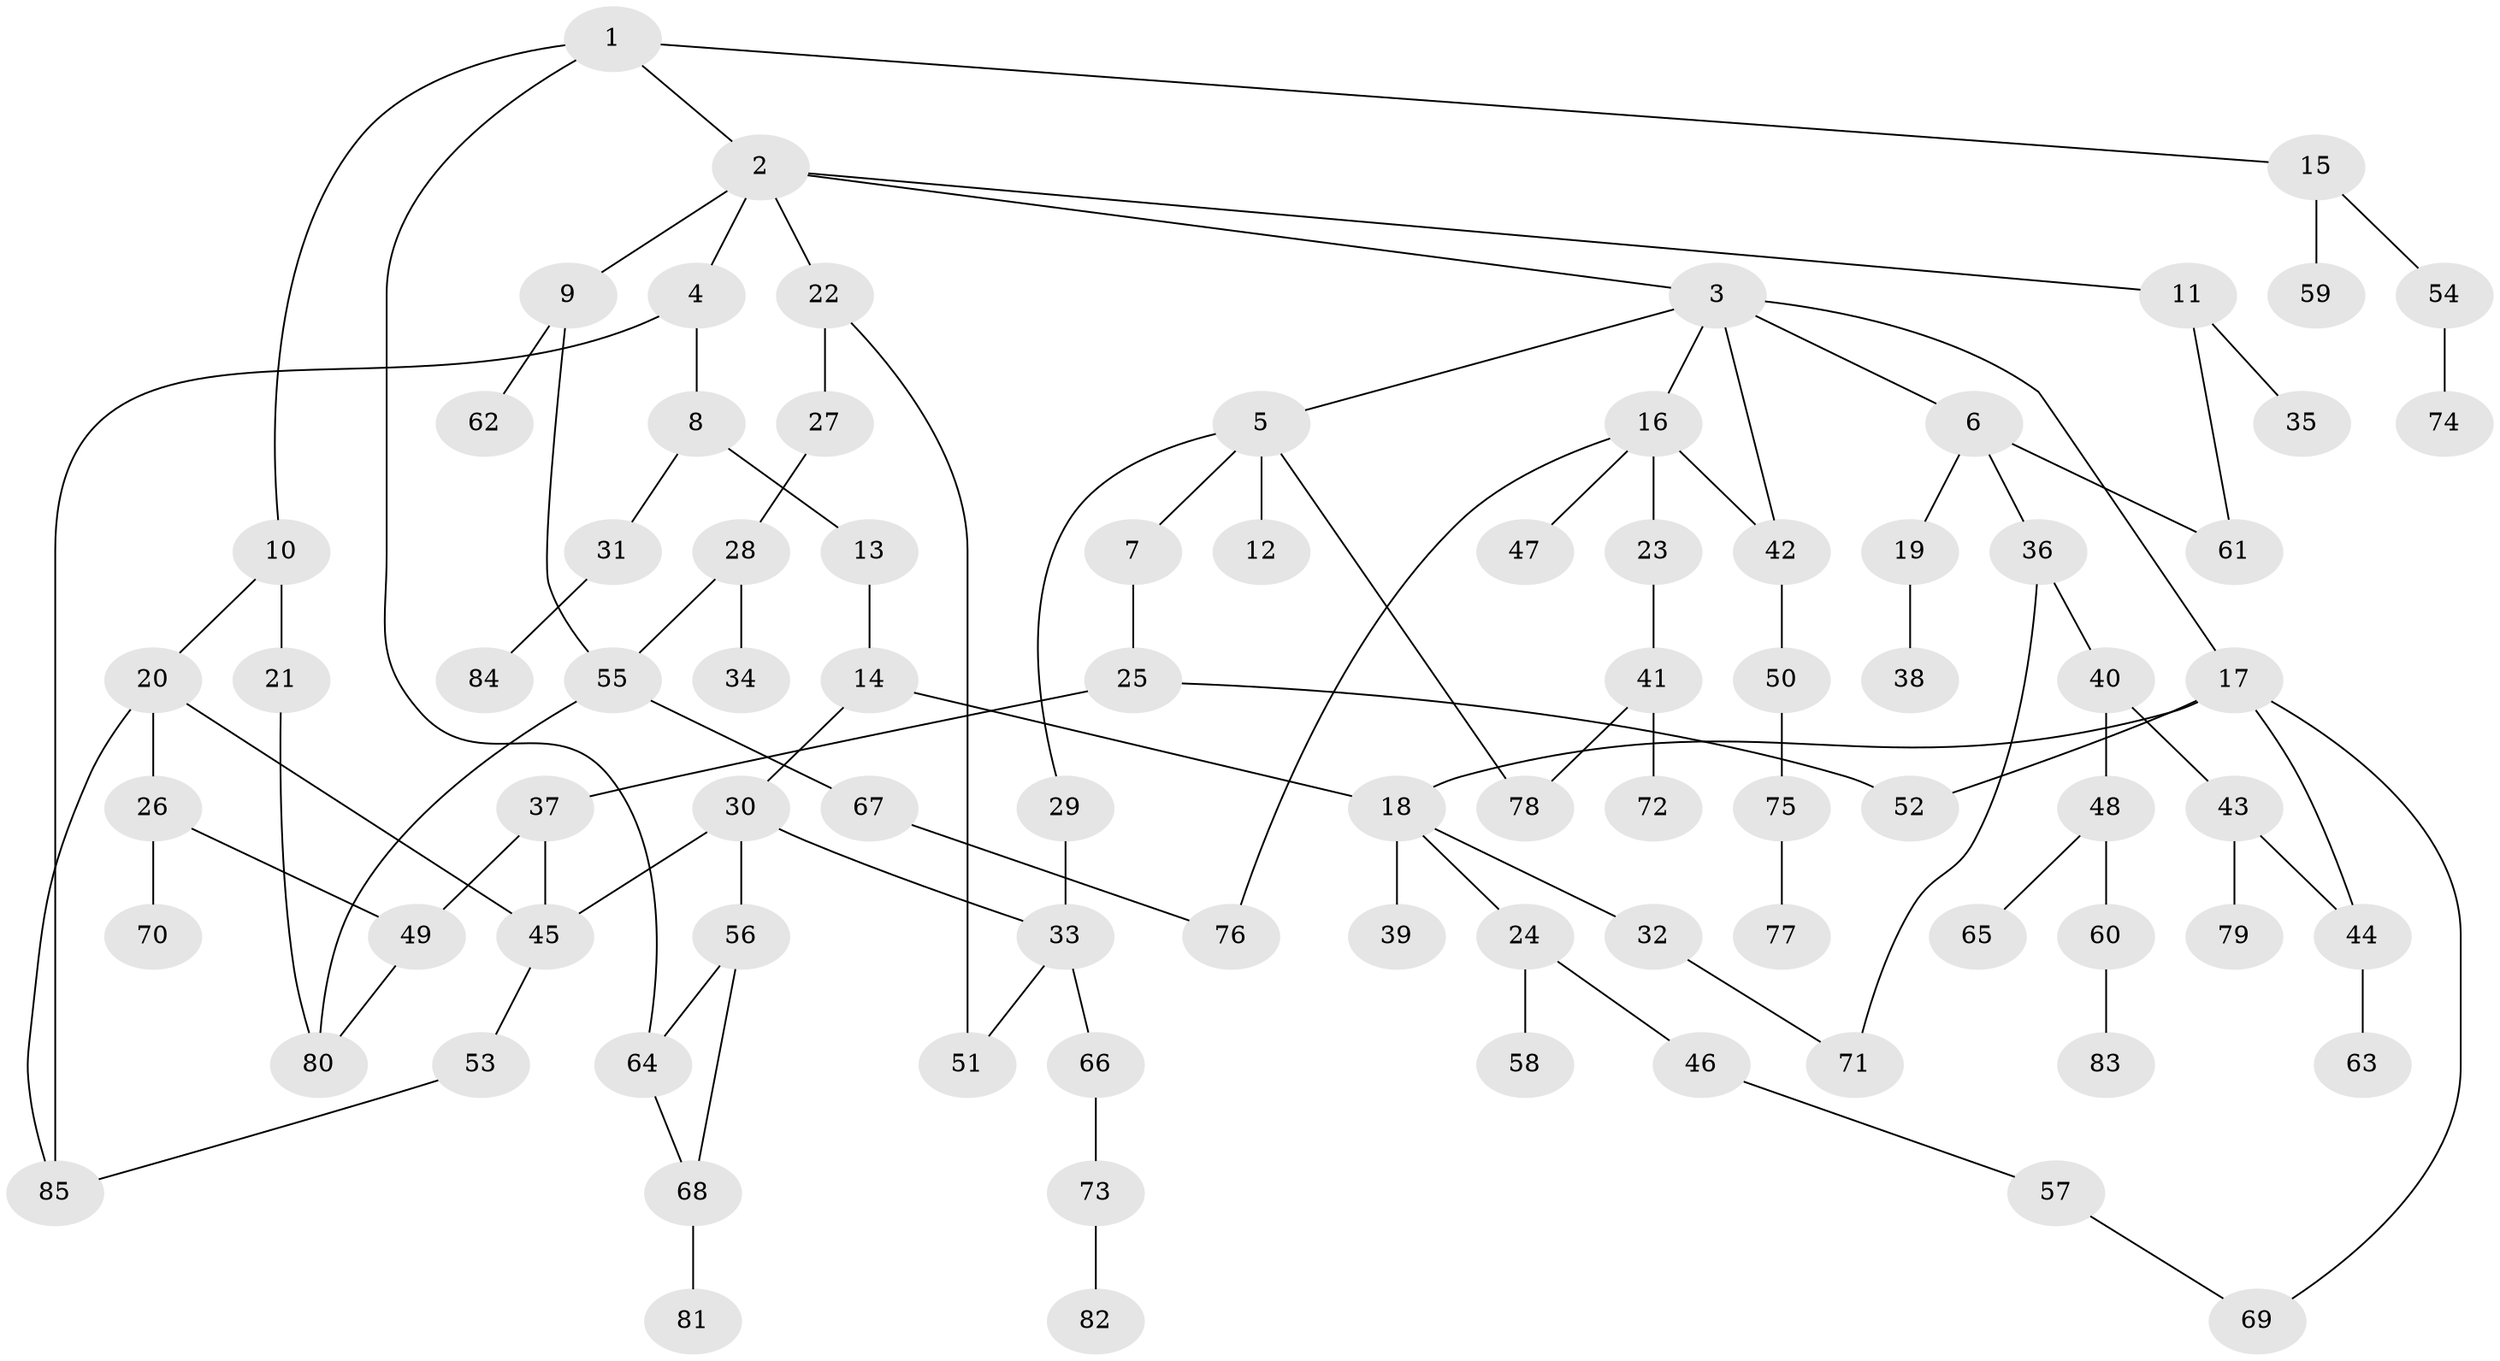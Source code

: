 // coarse degree distribution, {12: 0.029411764705882353, 15: 0.029411764705882353, 6: 0.029411764705882353, 3: 0.11764705882352941, 2: 0.23529411764705882, 1: 0.4117647058823529, 7: 0.029411764705882353, 5: 0.058823529411764705, 4: 0.058823529411764705}
// Generated by graph-tools (version 1.1) at 2025/17/03/04/25 18:17:09]
// undirected, 85 vertices, 105 edges
graph export_dot {
graph [start="1"]
  node [color=gray90,style=filled];
  1;
  2;
  3;
  4;
  5;
  6;
  7;
  8;
  9;
  10;
  11;
  12;
  13;
  14;
  15;
  16;
  17;
  18;
  19;
  20;
  21;
  22;
  23;
  24;
  25;
  26;
  27;
  28;
  29;
  30;
  31;
  32;
  33;
  34;
  35;
  36;
  37;
  38;
  39;
  40;
  41;
  42;
  43;
  44;
  45;
  46;
  47;
  48;
  49;
  50;
  51;
  52;
  53;
  54;
  55;
  56;
  57;
  58;
  59;
  60;
  61;
  62;
  63;
  64;
  65;
  66;
  67;
  68;
  69;
  70;
  71;
  72;
  73;
  74;
  75;
  76;
  77;
  78;
  79;
  80;
  81;
  82;
  83;
  84;
  85;
  1 -- 2;
  1 -- 10;
  1 -- 15;
  1 -- 64;
  2 -- 3;
  2 -- 4;
  2 -- 9;
  2 -- 11;
  2 -- 22;
  3 -- 5;
  3 -- 6;
  3 -- 16;
  3 -- 17;
  3 -- 42;
  4 -- 8;
  4 -- 85;
  5 -- 7;
  5 -- 12;
  5 -- 29;
  5 -- 78;
  6 -- 19;
  6 -- 36;
  6 -- 61;
  7 -- 25;
  8 -- 13;
  8 -- 31;
  9 -- 55;
  9 -- 62;
  10 -- 20;
  10 -- 21;
  11 -- 35;
  11 -- 61;
  13 -- 14;
  14 -- 18;
  14 -- 30;
  15 -- 54;
  15 -- 59;
  16 -- 23;
  16 -- 42;
  16 -- 47;
  16 -- 76;
  17 -- 44;
  17 -- 52;
  17 -- 69;
  17 -- 18;
  18 -- 24;
  18 -- 32;
  18 -- 39;
  19 -- 38;
  20 -- 26;
  20 -- 85;
  20 -- 45;
  21 -- 80;
  22 -- 27;
  22 -- 51;
  23 -- 41;
  24 -- 46;
  24 -- 58;
  25 -- 37;
  25 -- 52;
  26 -- 49;
  26 -- 70;
  27 -- 28;
  28 -- 34;
  28 -- 55;
  29 -- 33;
  30 -- 45;
  30 -- 56;
  30 -- 33;
  31 -- 84;
  32 -- 71;
  33 -- 51;
  33 -- 66;
  36 -- 40;
  36 -- 71;
  37 -- 45;
  37 -- 49;
  40 -- 43;
  40 -- 48;
  41 -- 72;
  41 -- 78;
  42 -- 50;
  43 -- 79;
  43 -- 44;
  44 -- 63;
  45 -- 53;
  46 -- 57;
  48 -- 60;
  48 -- 65;
  49 -- 80;
  50 -- 75;
  53 -- 85;
  54 -- 74;
  55 -- 67;
  55 -- 80;
  56 -- 64;
  56 -- 68;
  57 -- 69;
  60 -- 83;
  64 -- 68;
  66 -- 73;
  67 -- 76;
  68 -- 81;
  73 -- 82;
  75 -- 77;
}
